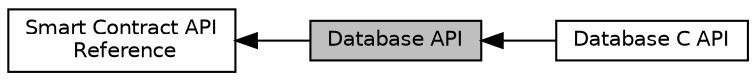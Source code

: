 digraph "Database API"
{
  edge [fontname="Helvetica",fontsize="10",labelfontname="Helvetica",labelfontsize="10"];
  node [fontname="Helvetica",fontsize="10",shape=record];
  rankdir=LR;
  Node1 [label="Smart Contract API\l Reference",height=0.2,width=0.4,color="black", fillcolor="white", style="filled",URL="$group__contractdev.html",tooltip="Introduction to writing contracts for AAC.IO. "];
  Node2 [label="Database C API",height=0.2,width=0.4,color="black", fillcolor="white", style="filled",URL="$group__database_c.html",tooltip="C APIs for interfacing with the database. "];
  Node0 [label="Database API",height=0.2,width=0.4,color="black", fillcolor="grey75", style="filled", fontcolor="black"];
  Node1->Node0 [shape=plaintext, dir="back", style="solid"];
  Node0->Node2 [shape=plaintext, dir="back", style="solid"];
}
